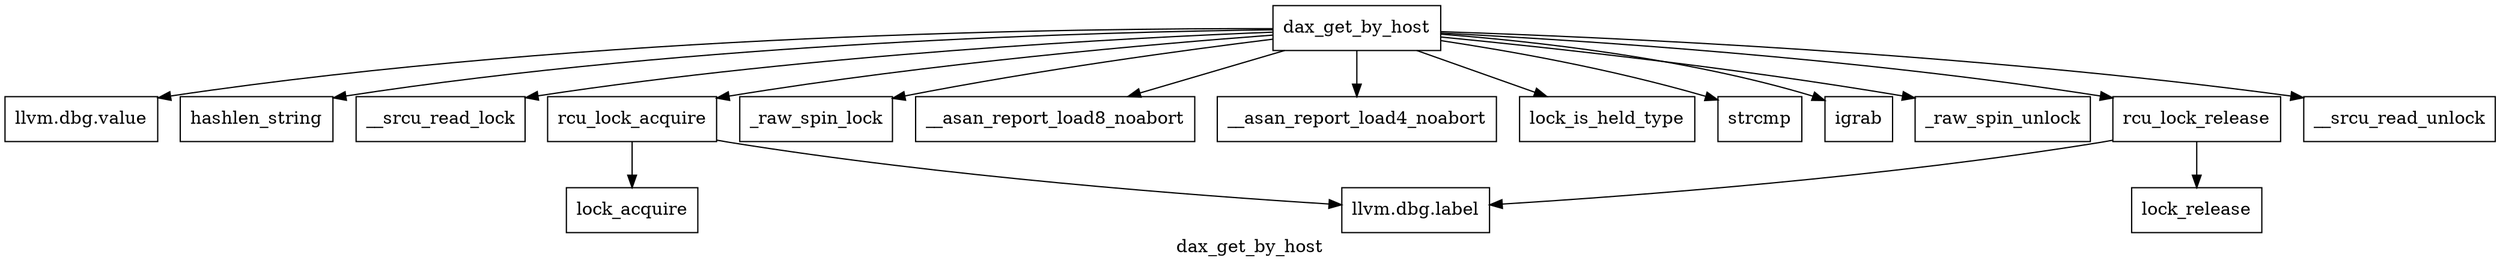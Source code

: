 digraph "Call Graph"{
label=dax_get_by_host;
Node0x1c8b718 [shape=record, label="{dax_get_by_host}"];
Node0x1bc1628 [shape=record, label="{llvm.dbg.value}"];
Node0x1bc1628 [shape=record, label="{llvm.dbg.value}"];
Node0x1bc1628 [shape=record, label="{llvm.dbg.value}"];
Node0x1c8bab8 [shape=record, label="{hashlen_string}"];
Node0x1bc1628 [shape=record, label="{llvm.dbg.value}"];
Node0x1bc1628 [shape=record, label="{llvm.dbg.value}"];
Node0x1c8bba8 [shape=record, label="{__srcu_read_lock}"];
Node0x1bc1628 [shape=record, label="{llvm.dbg.value}"];
Node0x1c8bc98 [shape=record, label="{rcu_lock_acquire}"];
Node0x1bc1628 [shape=record, label="{llvm.dbg.value}"];
Node0x1bc1628 [shape=record, label="{llvm.dbg.value}"];
Node0x1c8bda8 [shape=record, label="{_raw_spin_lock}"];
Node0x1bc1628 [shape=record, label="{llvm.dbg.value}"];
Node0x1bc1628 [shape=record, label="{llvm.dbg.value}"];
Node0x1bc1988 [shape=record, label="{__asan_report_load8_noabort}"];
Node0x1bc1628 [shape=record, label="{llvm.dbg.value}"];
Node0x1bc1628 [shape=record, label="{llvm.dbg.value}"];
Node0x1c8be98 [shape=record, label="{__asan_report_load4_noabort}"];
Node0x1c8bf98 [shape=record, label="{lock_is_held_type}"];
Node0x1bc1628 [shape=record, label="{llvm.dbg.value}"];
Node0x1bc1628 [shape=record, label="{llvm.dbg.value}"];
Node0x1bc1628 [shape=record, label="{llvm.dbg.value}"];
Node0x1bc1988 [shape=record, label="{__asan_report_load8_noabort}"];
Node0x1bc1988 [shape=record, label="{__asan_report_load8_noabort}"];
Node0x1c8c088 [shape=record, label="{strcmp}"];
Node0x1bc1628 [shape=record, label="{llvm.dbg.value}"];
Node0x1bc1628 [shape=record, label="{llvm.dbg.value}"];
Node0x1bc1628 [shape=record, label="{llvm.dbg.value}"];
Node0x1bc1628 [shape=record, label="{llvm.dbg.value}"];
Node0x1bc1628 [shape=record, label="{llvm.dbg.value}"];
Node0x1c8c148 [shape=record, label="{igrab}"];
Node0x1bc1628 [shape=record, label="{llvm.dbg.value}"];
Node0x1bc1628 [shape=record, label="{llvm.dbg.value}"];
Node0x1bc1988 [shape=record, label="{__asan_report_load8_noabort}"];
Node0x1bc1628 [shape=record, label="{llvm.dbg.value}"];
Node0x1bc1628 [shape=record, label="{llvm.dbg.value}"];
Node0x1bc1628 [shape=record, label="{llvm.dbg.value}"];
Node0x1c8c228 [shape=record, label="{_raw_spin_unlock}"];
Node0x1bc1628 [shape=record, label="{llvm.dbg.value}"];
Node0x1bc1628 [shape=record, label="{llvm.dbg.value}"];
Node0x1bc1628 [shape=record, label="{llvm.dbg.value}"];
Node0x1bc1628 [shape=record, label="{llvm.dbg.value}"];
Node0x1c8c318 [shape=record, label="{rcu_lock_release}"];
Node0x1c8c408 [shape=record, label="{__srcu_read_unlock}"];
Node0x1c8c4f8 [shape=record, label="{llvm.dbg.label}"];
Node0x1c8c6d8 [shape=record, label="{lock_acquire}"];
Node0x1c8c4f8 [shape=record, label="{llvm.dbg.label}"];
Node0x1c8c5e8 [shape=record, label="{lock_release}"];
Node0x1c8b718 -> Node0x1bc1628;
Node0x1c8b718 -> Node0x1bc1988;
Node0x1c8b718 -> Node0x1c8bab8;
Node0x1c8b718 -> Node0x1c8bba8;
Node0x1c8b718 -> Node0x1c8bc98;
Node0x1c8b718 -> Node0x1c8bda8;
Node0x1c8b718 -> Node0x1c8be98;
Node0x1c8b718 -> Node0x1c8bf98;
Node0x1c8b718 -> Node0x1c8c088;
Node0x1c8b718 -> Node0x1c8c148;
Node0x1c8b718 -> Node0x1c8c228;
Node0x1c8b718 -> Node0x1c8c318;
Node0x1c8b718 -> Node0x1c8c408;
Node0x1c8bc98 -> Node0x1c8c4f8;
Node0x1c8bc98 -> Node0x1c8c6d8;
Node0x1c8c318 -> Node0x1c8c4f8;
Node0x1c8c318 -> Node0x1c8c5e8;
}
